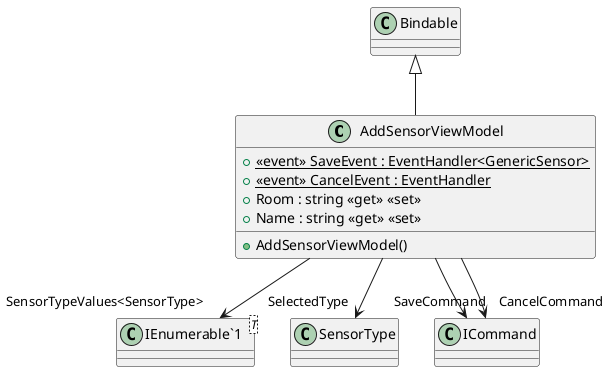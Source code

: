 @startuml
class AddSensorViewModel {
    + {static}  <<event>> SaveEvent : EventHandler<GenericSensor> 
    + {static}  <<event>> CancelEvent : EventHandler 
    + Room : string <<get>> <<set>>
    + Name : string <<get>> <<set>>
    + AddSensorViewModel()
}
class "IEnumerable`1"<T> {
}
Bindable <|-- AddSensorViewModel
AddSensorViewModel --> "SensorTypeValues<SensorType>" "IEnumerable`1"
AddSensorViewModel --> "SelectedType" SensorType
AddSensorViewModel --> "SaveCommand" ICommand
AddSensorViewModel --> "CancelCommand" ICommand
@enduml
